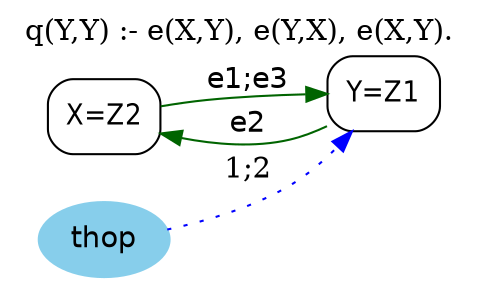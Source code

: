 strict digraph G {
	graph [bb="0,0,207,129",
		label="q(Y,Y) :- e(X,Y), e(Y,X), e(X,Y).",
		labelloc=t,
		lheight=0.21,
		lp="103.5,117.5",
		lwidth=2.65,
		rankdir=LR
	];
	node [label="\N"];
	X	 [fontname="Helvetica-Narrow",
		height=0.5,
		label="X=Z2",
		pos="40.5,77",
		shape=box,
		style=rounded,
		width=0.75];
	Y	 [fontname="Helvetica-Narrow",
		height=0.5,
		label="Y=Z1",
		pos="168.1,88",
		shape=box,
		style=rounded,
		width=0.75];
	X -> Y	 [color=darkgreen,
		fontname=helvetica,
		label="e1;e3",
		lp="105.1,94.5",
		pos="e,141.03,87.896 67.52,82.265 73.916,83.337 80.729,84.338 87.097,85 101.37,86.483 117.13,87.261 130.93,87.66"];
	Y -> X	 [color=darkgreen,
		fontname=helvetica,
		label=e2,
		lp="105.1,73.5",
		pos="e,67.515,68.548 140.74,72.208 135.08,69.639 129.03,67.372 123.1,66 108.35,62.589 91.867,63.802 77.525,66.43"];
	thop	 [color=skyblue,
		fillcolor=skyblue,
		fontname=helvetica,
		height=0.5,
		pos="40.5,18",
		shape=oval,
		style="filled,rounded",
		width=0.79437];
	thop -> Y	 [color=blue,
		constraint=false,
		label="1;2",
		lp="105.1,51.5",
		pos="e,153.02,69.644 67.88,23.215 84.644,27.211 106.07,33.805 123.1,44 131.36,48.947 139.26,55.702 146.08,62.434",
		style=dotted];
}
